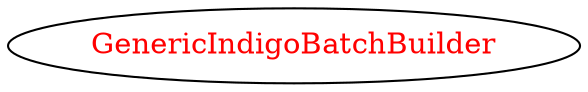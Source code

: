 digraph dependencyGraph {
 concentrate=true;
 ranksep="2.0";
 rankdir="LR"; 
 splines="ortho";
"GenericIndigoBatchBuilder" [fontcolor="red"];
}